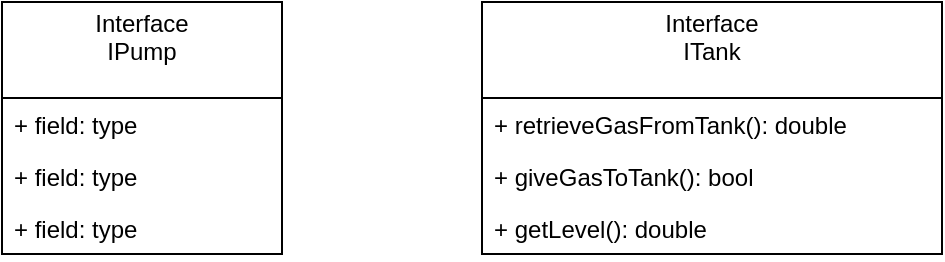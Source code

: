 <mxfile version="10.6.0" type="device"><diagram id="IL8cqeW6aZc0GmKWRjVk" name="Page-1"><mxGraphModel dx="752" dy="995" grid="1" gridSize="10" guides="1" tooltips="1" connect="1" arrows="1" fold="1" page="1" pageScale="1" pageWidth="850" pageHeight="1100" math="0" shadow="0"><root><mxCell id="0"/><mxCell id="1" parent="0"/><mxCell id="4H0IRhSca7g7RXK6LBBE-2" value="Interface&#10;IPump&#10;" style="swimlane;fontStyle=0;childLayout=stackLayout;horizontal=1;startSize=48;fillColor=none;horizontalStack=0;resizeParent=1;resizeParentMax=0;resizeLast=0;collapsible=1;marginBottom=0;" vertex="1" parent="1"><mxGeometry x="140" y="70" width="140" height="126" as="geometry"/></mxCell><mxCell id="4H0IRhSca7g7RXK6LBBE-3" value="+ field: type" style="text;strokeColor=none;fillColor=none;align=left;verticalAlign=top;spacingLeft=4;spacingRight=4;overflow=hidden;rotatable=0;points=[[0,0.5],[1,0.5]];portConstraint=eastwest;" vertex="1" parent="4H0IRhSca7g7RXK6LBBE-2"><mxGeometry y="48" width="140" height="26" as="geometry"/></mxCell><mxCell id="4H0IRhSca7g7RXK6LBBE-4" value="+ field: type" style="text;strokeColor=none;fillColor=none;align=left;verticalAlign=top;spacingLeft=4;spacingRight=4;overflow=hidden;rotatable=0;points=[[0,0.5],[1,0.5]];portConstraint=eastwest;" vertex="1" parent="4H0IRhSca7g7RXK6LBBE-2"><mxGeometry y="74" width="140" height="26" as="geometry"/></mxCell><mxCell id="4H0IRhSca7g7RXK6LBBE-5" value="+ field: type" style="text;strokeColor=none;fillColor=none;align=left;verticalAlign=top;spacingLeft=4;spacingRight=4;overflow=hidden;rotatable=0;points=[[0,0.5],[1,0.5]];portConstraint=eastwest;" vertex="1" parent="4H0IRhSca7g7RXK6LBBE-2"><mxGeometry y="100" width="140" height="26" as="geometry"/></mxCell><mxCell id="4H0IRhSca7g7RXK6LBBE-6" value="Interface&#10;ITank&#10;" style="swimlane;fontStyle=0;childLayout=stackLayout;horizontal=1;startSize=48;fillColor=none;horizontalStack=0;resizeParent=1;resizeParentMax=0;resizeLast=0;collapsible=1;marginBottom=0;" vertex="1" parent="1"><mxGeometry x="380" y="70" width="230" height="126" as="geometry"/></mxCell><mxCell id="4H0IRhSca7g7RXK6LBBE-7" value="+ retrieveGasFromTank(): double " style="text;strokeColor=none;fillColor=none;align=left;verticalAlign=top;spacingLeft=4;spacingRight=4;overflow=hidden;rotatable=0;points=[[0,0.5],[1,0.5]];portConstraint=eastwest;" vertex="1" parent="4H0IRhSca7g7RXK6LBBE-6"><mxGeometry y="48" width="230" height="26" as="geometry"/></mxCell><mxCell id="4H0IRhSca7g7RXK6LBBE-8" value="+ giveGasToTank(): bool" style="text;strokeColor=none;fillColor=none;align=left;verticalAlign=top;spacingLeft=4;spacingRight=4;overflow=hidden;rotatable=0;points=[[0,0.5],[1,0.5]];portConstraint=eastwest;" vertex="1" parent="4H0IRhSca7g7RXK6LBBE-6"><mxGeometry y="74" width="230" height="26" as="geometry"/></mxCell><mxCell id="4H0IRhSca7g7RXK6LBBE-10" value="+ getLevel(): double" style="text;strokeColor=none;fillColor=none;align=left;verticalAlign=top;spacingLeft=4;spacingRight=4;overflow=hidden;rotatable=0;points=[[0,0.5],[1,0.5]];portConstraint=eastwest;" vertex="1" parent="4H0IRhSca7g7RXK6LBBE-6"><mxGeometry y="100" width="230" height="26" as="geometry"/></mxCell></root></mxGraphModel></diagram></mxfile>